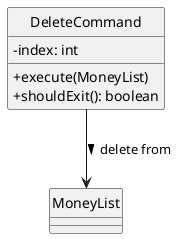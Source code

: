 @startuml DeleteCommand_Class
hide circle
skinparam classAttributeIconSize 0

class DeleteCommand {
  - index: int
  + execute(MoneyList)
  + shouldExit(): boolean
}

DeleteCommand --> MoneyList : delete from >
@enduml